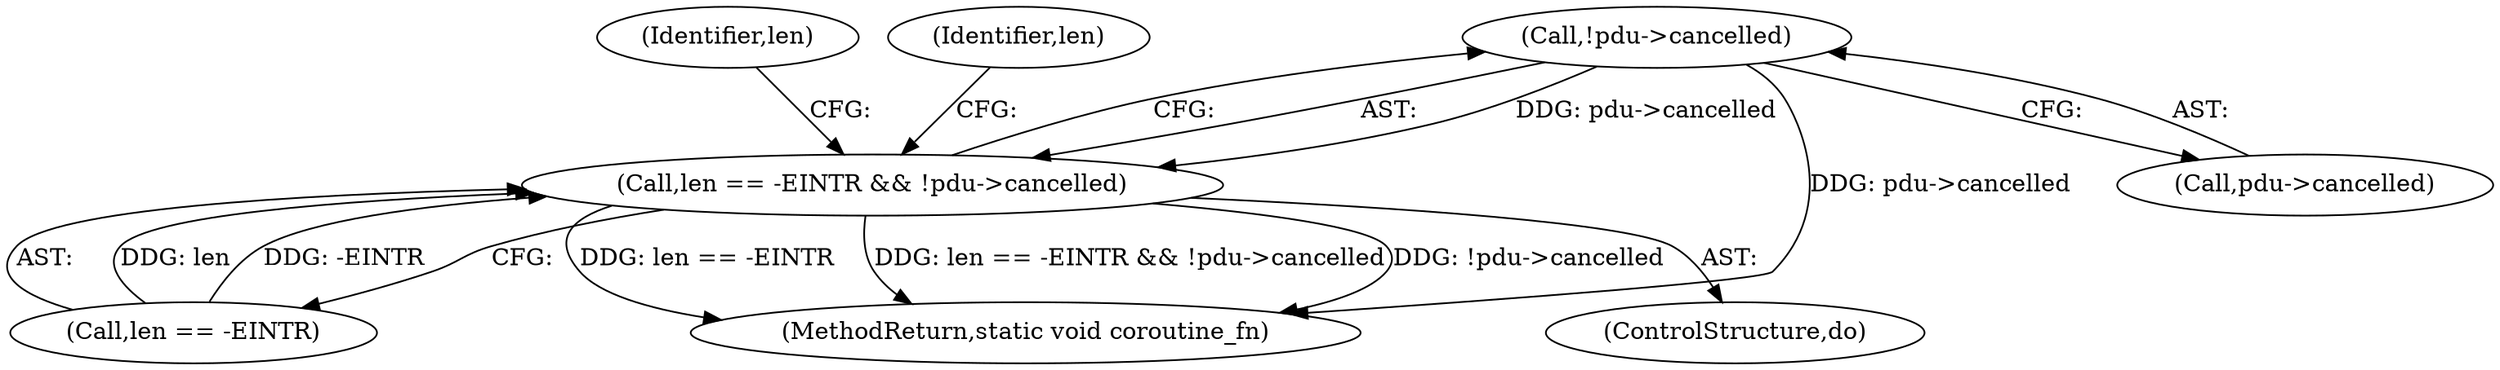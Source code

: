 digraph "0_qemu_fdfcc9aeea1492f4b819a24c94dfb678145b1bf9@pointer" {
"1000308" [label="(Call,!pdu->cancelled)"];
"1000303" [label="(Call,len == -EINTR && !pdu->cancelled)"];
"1000278" [label="(ControlStructure,do)"];
"1000303" [label="(Call,len == -EINTR && !pdu->cancelled)"];
"1000304" [label="(Call,len == -EINTR)"];
"1000281" [label="(Identifier,len)"];
"1000314" [label="(Identifier,len)"];
"1000309" [label="(Call,pdu->cancelled)"];
"1000308" [label="(Call,!pdu->cancelled)"];
"1000371" [label="(MethodReturn,static void coroutine_fn)"];
"1000308" -> "1000303"  [label="AST: "];
"1000308" -> "1000309"  [label="CFG: "];
"1000309" -> "1000308"  [label="AST: "];
"1000303" -> "1000308"  [label="CFG: "];
"1000308" -> "1000371"  [label="DDG: pdu->cancelled"];
"1000308" -> "1000303"  [label="DDG: pdu->cancelled"];
"1000303" -> "1000278"  [label="AST: "];
"1000303" -> "1000304"  [label="CFG: "];
"1000304" -> "1000303"  [label="AST: "];
"1000281" -> "1000303"  [label="CFG: "];
"1000314" -> "1000303"  [label="CFG: "];
"1000303" -> "1000371"  [label="DDG: len == -EINTR"];
"1000303" -> "1000371"  [label="DDG: len == -EINTR && !pdu->cancelled"];
"1000303" -> "1000371"  [label="DDG: !pdu->cancelled"];
"1000304" -> "1000303"  [label="DDG: len"];
"1000304" -> "1000303"  [label="DDG: -EINTR"];
}
